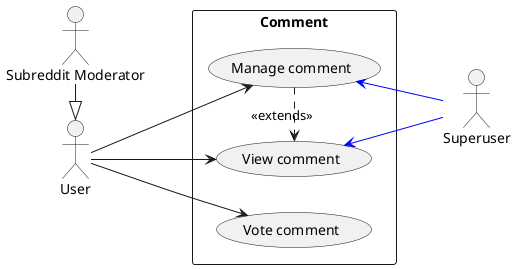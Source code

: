 @startuml
skinparam packageStyle rectangle
left to right direction
actor "User" as user
actor "Subreddit Moderator" as mod
actor "Superuser" as su
mod -|> user

rectangle Comment as cmt {
  usecase "Manage comment" as cmt_manage
  usecase "View comment" as cmt_read

  usecase "Vote comment" as cmt_vote
}

user --> cmt_manage
user --> cmt_read

user --> cmt_vote

cmt_read    <-[#blue]- su
cmt_manage  <-[#blue]- su

cmt_manage .> cmt_read : <<extends>>

@enduml
